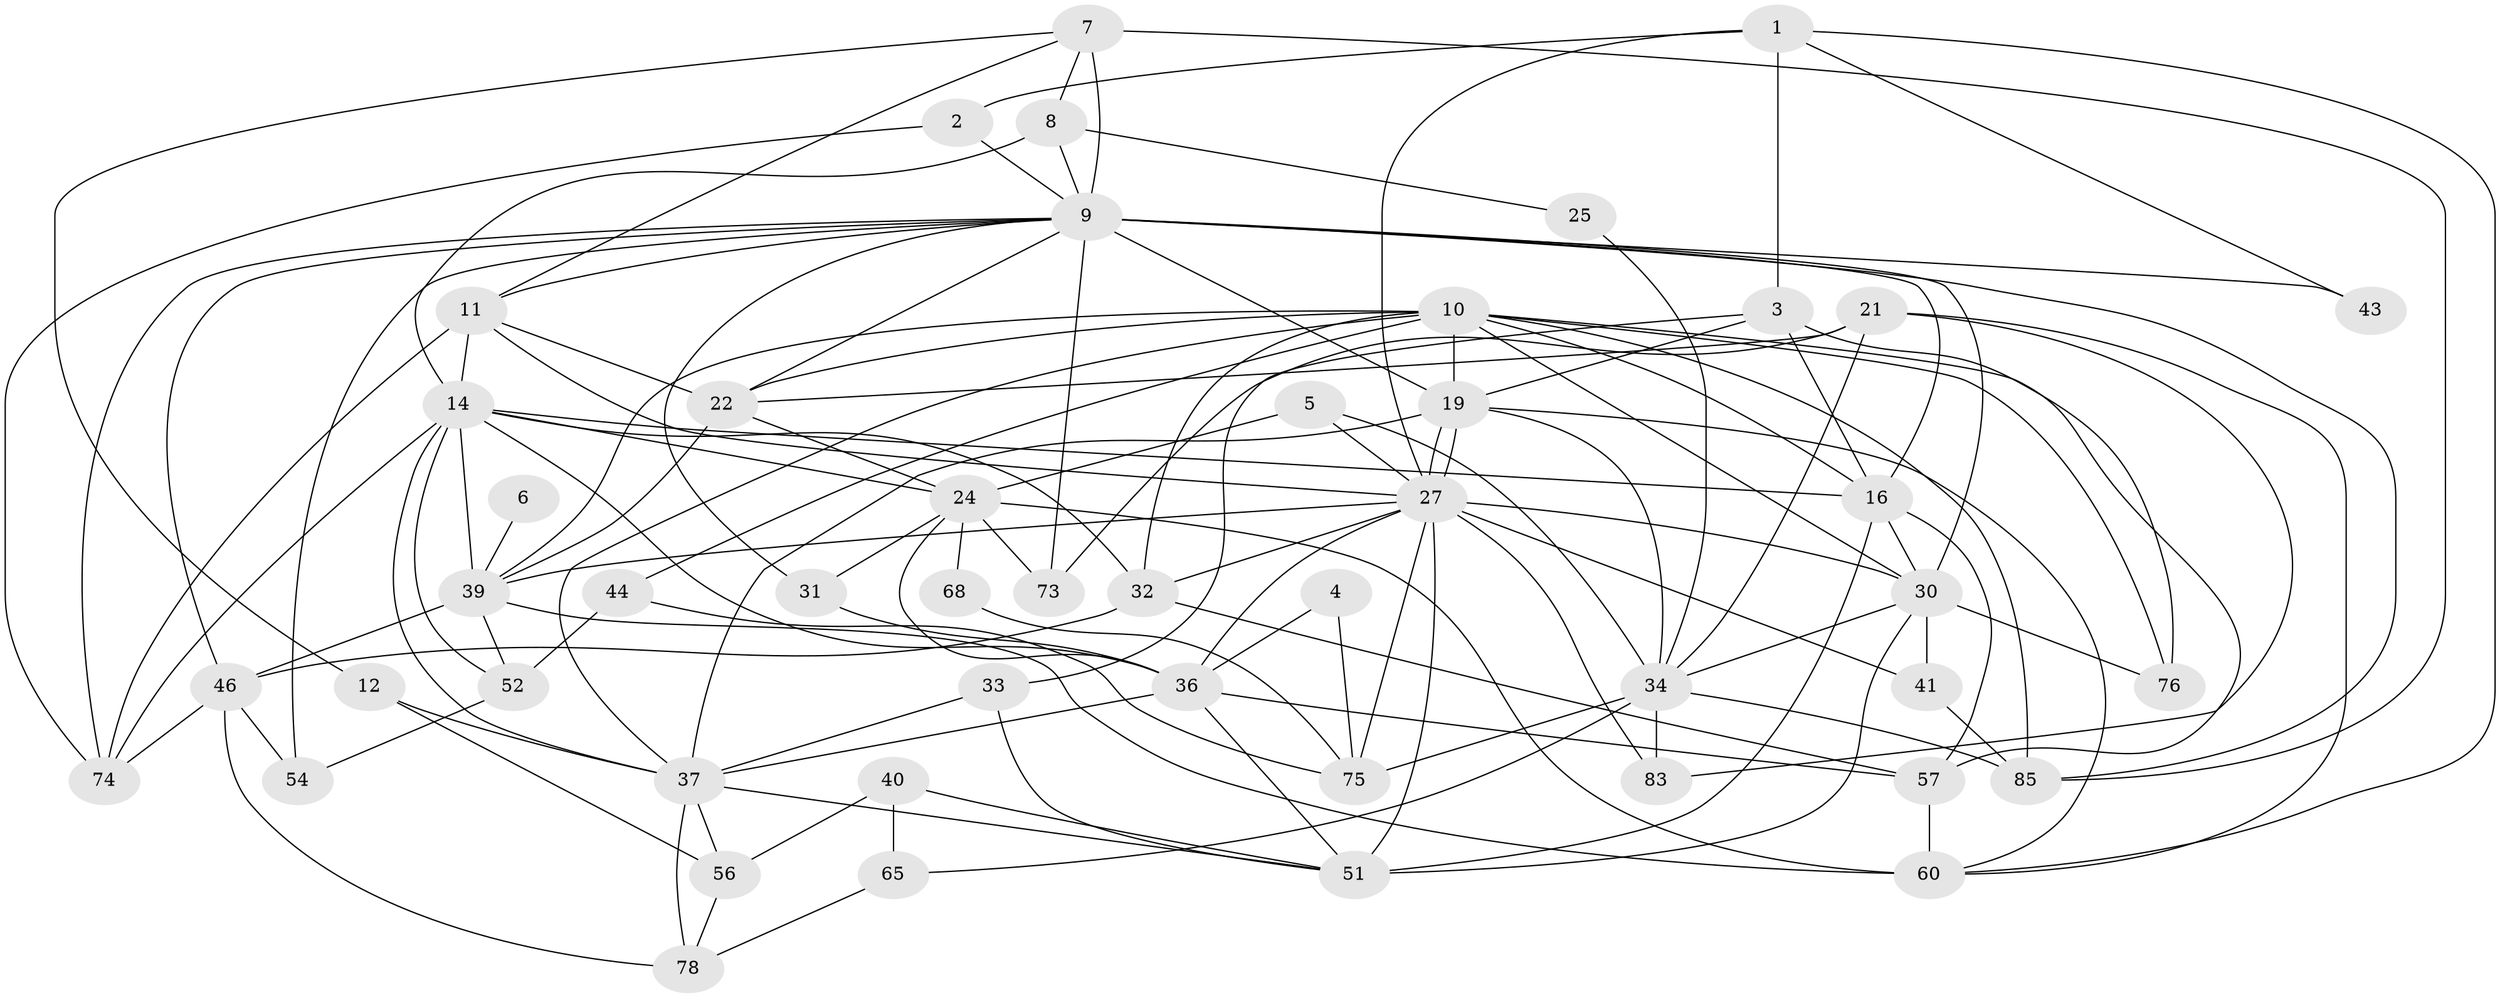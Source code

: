 // original degree distribution, {5: 0.1875, 3: 0.2708333333333333, 2: 0.15625, 4: 0.25, 10: 0.010416666666666666, 6: 0.07291666666666667, 7: 0.03125, 9: 0.010416666666666666, 8: 0.010416666666666666}
// Generated by graph-tools (version 1.1) at 2025/15/03/09/25 04:15:20]
// undirected, 48 vertices, 127 edges
graph export_dot {
graph [start="1"]
  node [color=gray90,style=filled];
  1 [super="+20"];
  2 [super="+29"];
  3 [super="+50"];
  4;
  5 [super="+53"];
  6;
  7 [super="+17"];
  8 [super="+66"];
  9 [super="+71+13+15"];
  10 [super="+18"];
  11 [super="+23"];
  12 [super="+67"];
  14 [super="+77+80"];
  16 [super="+35"];
  19 [super="+38"];
  21 [super="+26"];
  22;
  24 [super="+42+93"];
  25;
  27 [super="+90+69+45"];
  30 [super="+47"];
  31;
  32;
  33;
  34 [super="+49"];
  36;
  37 [super="+96+88+84+81"];
  39 [super="+63+58"];
  40;
  41;
  43;
  44;
  46 [super="+82+48"];
  51 [super="+55"];
  52 [super="+94"];
  54;
  56;
  57 [super="+87+92"];
  60 [super="+95+62"];
  65;
  68;
  73;
  74 [super="+79"];
  75;
  76;
  78;
  83;
  85;
  1 -- 43;
  1 -- 27;
  1 -- 60;
  1 -- 2;
  1 -- 3;
  2 -- 74;
  2 -- 9 [weight=2];
  3 -- 19;
  3 -- 16;
  3 -- 33;
  3 -- 76;
  4 -- 36;
  4 -- 75;
  5 -- 34 [weight=2];
  5 -- 24;
  5 -- 27;
  6 -- 39 [weight=2];
  7 -- 9 [weight=2];
  7 -- 12;
  7 -- 11;
  7 -- 85;
  7 -- 8;
  8 -- 25;
  8 -- 14;
  8 -- 9;
  9 -- 43 [weight=2];
  9 -- 16;
  9 -- 85;
  9 -- 73;
  9 -- 19;
  9 -- 30 [weight=2];
  9 -- 31;
  9 -- 11;
  9 -- 54;
  9 -- 22;
  9 -- 74;
  9 -- 46;
  10 -- 30;
  10 -- 16;
  10 -- 32;
  10 -- 44;
  10 -- 76;
  10 -- 85;
  10 -- 22 [weight=2];
  10 -- 57;
  10 -- 19;
  10 -- 37;
  10 -- 39;
  11 -- 22;
  11 -- 74;
  11 -- 14;
  11 -- 27;
  12 -- 56;
  12 -- 37 [weight=2];
  14 -- 36;
  14 -- 32;
  14 -- 16;
  14 -- 74;
  14 -- 37;
  14 -- 52;
  14 -- 39;
  14 -- 24;
  16 -- 30;
  16 -- 51;
  16 -- 57;
  19 -- 27 [weight=2];
  19 -- 27;
  19 -- 34;
  19 -- 37 [weight=2];
  19 -- 60;
  21 -- 22;
  21 -- 34;
  21 -- 73;
  21 -- 60;
  21 -- 83;
  22 -- 24;
  22 -- 39;
  24 -- 36;
  24 -- 68;
  24 -- 73;
  24 -- 60;
  24 -- 31;
  25 -- 34;
  27 -- 75 [weight=2];
  27 -- 83;
  27 -- 41;
  27 -- 36;
  27 -- 32;
  27 -- 51;
  27 -- 39;
  27 -- 30 [weight=2];
  30 -- 41 [weight=2];
  30 -- 34;
  30 -- 51 [weight=2];
  30 -- 76;
  31 -- 36;
  32 -- 57;
  32 -- 46;
  33 -- 51;
  33 -- 37;
  34 -- 75;
  34 -- 65;
  34 -- 83;
  34 -- 85;
  36 -- 57;
  36 -- 51;
  36 -- 37;
  37 -- 56;
  37 -- 51;
  37 -- 78;
  39 -- 52;
  39 -- 60 [weight=2];
  39 -- 46;
  40 -- 51;
  40 -- 56;
  40 -- 65;
  41 -- 85;
  44 -- 75;
  44 -- 52 [weight=2];
  46 -- 74;
  46 -- 54;
  46 -- 78;
  52 -- 54;
  56 -- 78;
  57 -- 60;
  65 -- 78;
  68 -- 75;
}
